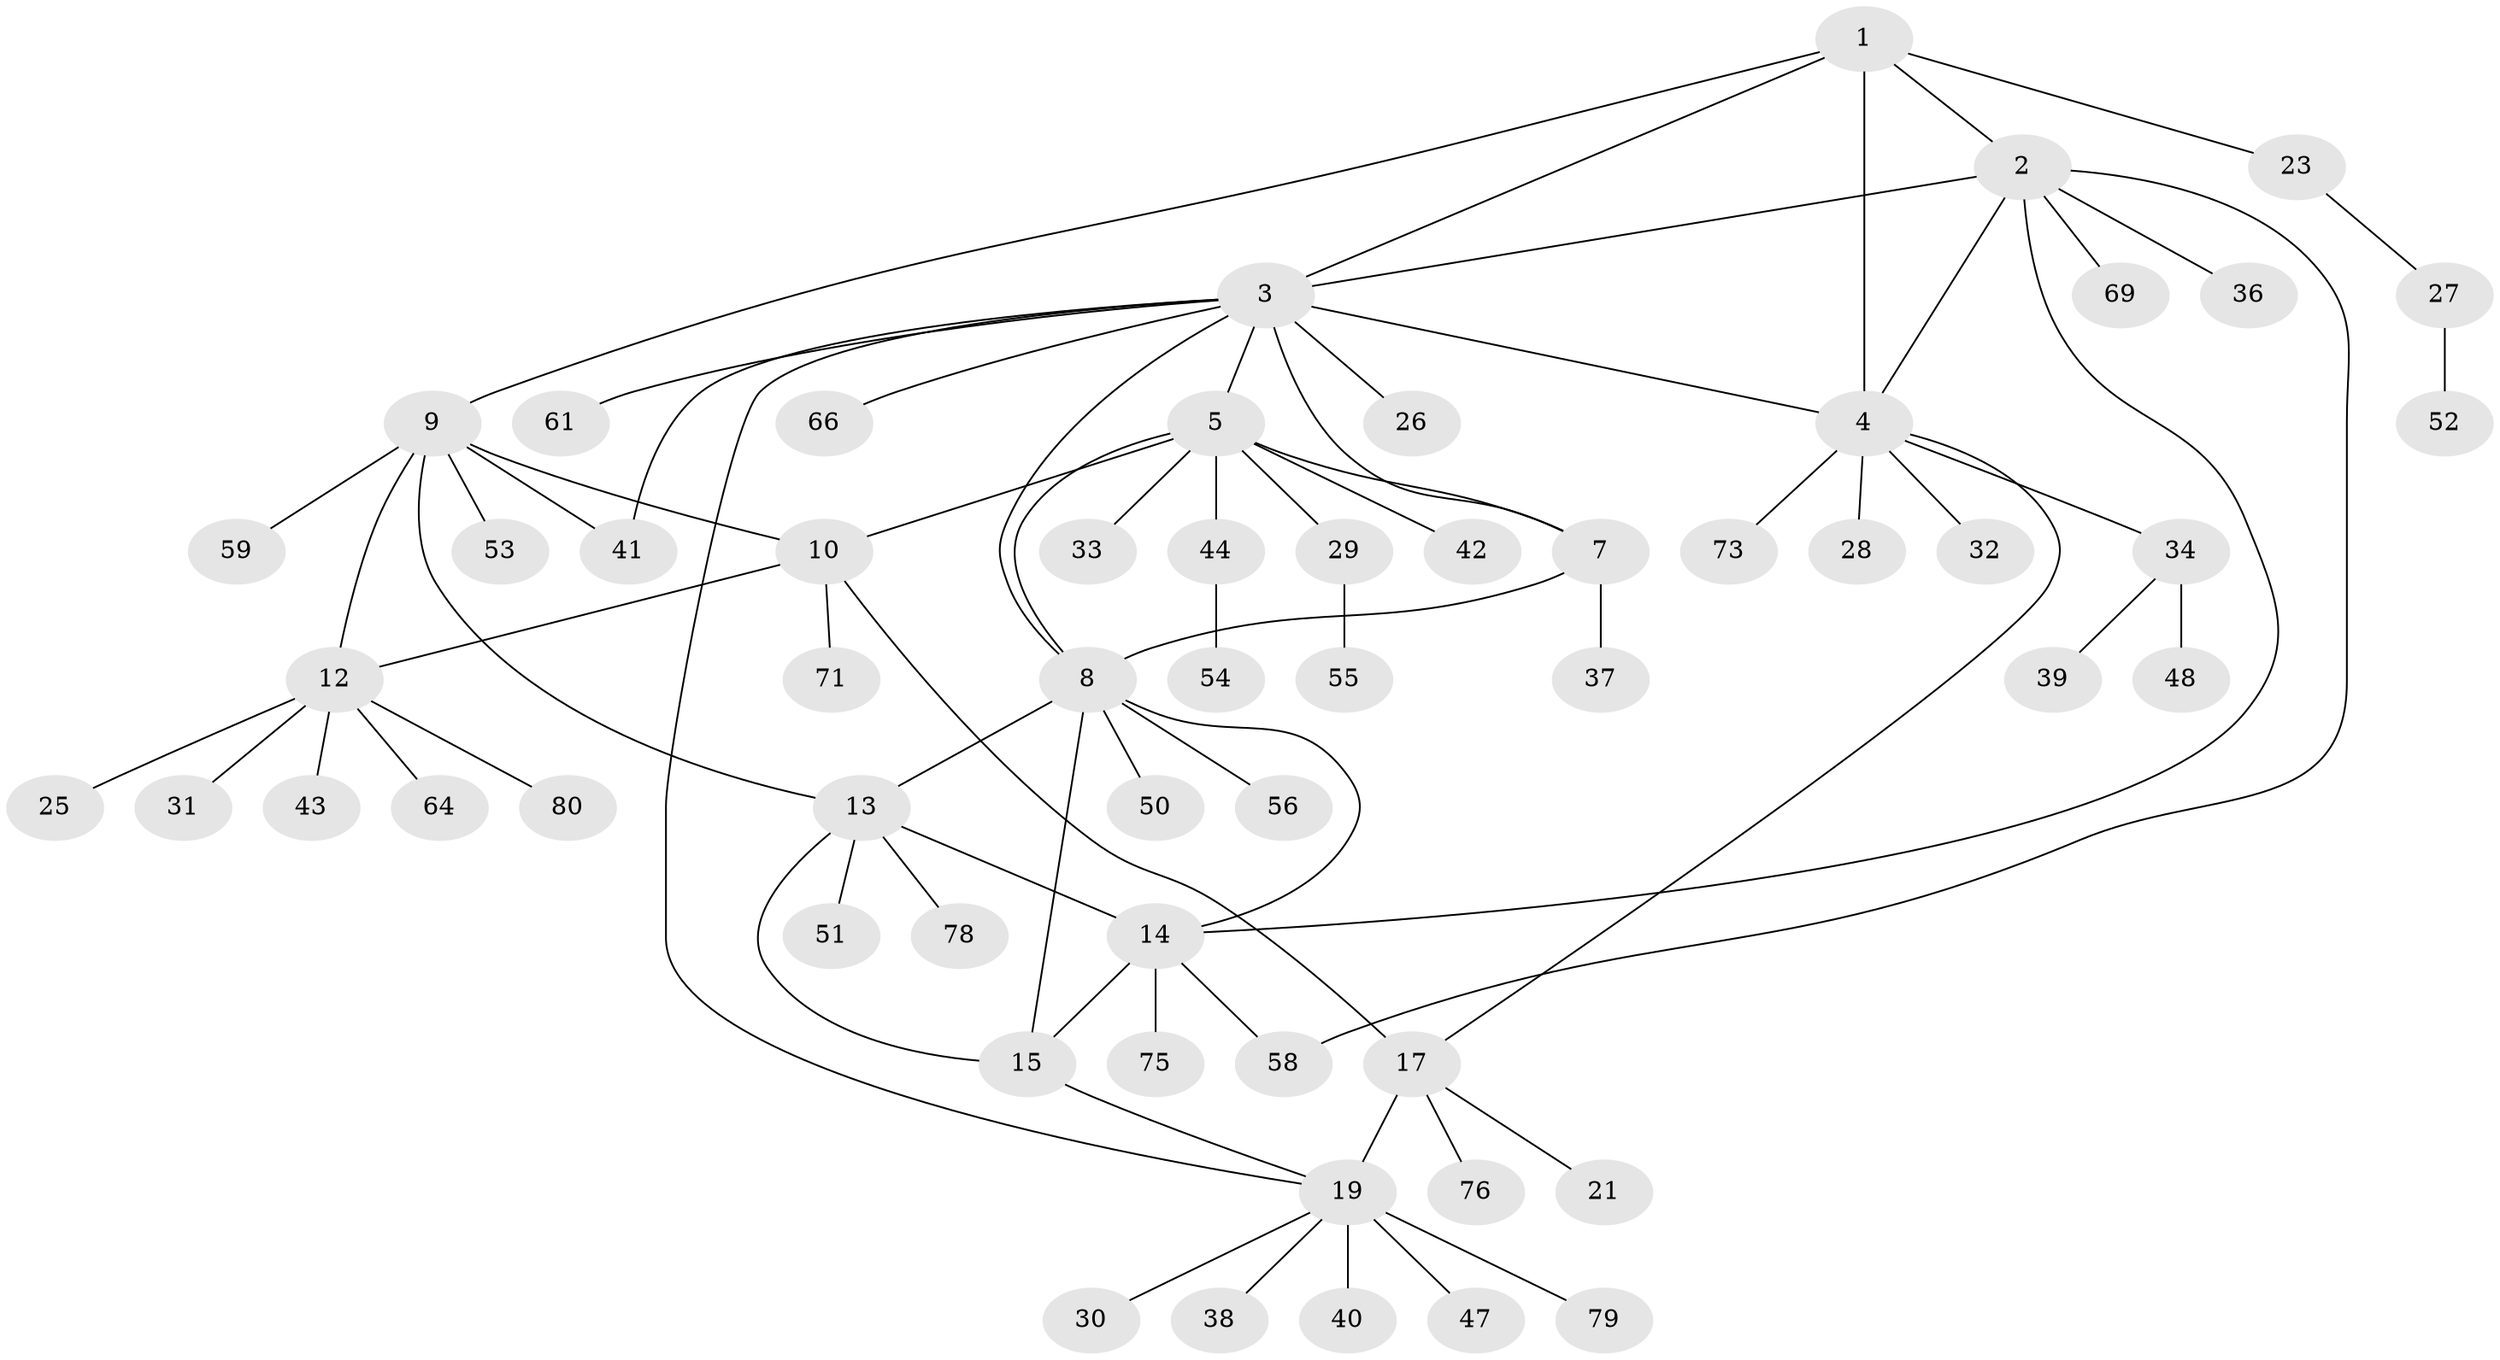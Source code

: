 // original degree distribution, {6: 0.0625, 8: 0.025, 4: 0.0375, 9: 0.025, 10: 0.0125, 5: 0.075, 7: 0.025, 1: 0.5625, 3: 0.0375, 2: 0.1375}
// Generated by graph-tools (version 1.1) at 2025/42/03/06/25 10:42:06]
// undirected, 58 vertices, 75 edges
graph export_dot {
graph [start="1"]
  node [color=gray90,style=filled];
  1 [super="+24"];
  2 [super="+68"];
  3 [super="+6"];
  4 [super="+22"];
  5 [super="+72"];
  7 [super="+60"];
  8 [super="+16"];
  9 [super="+11"];
  10;
  12 [super="+49"];
  13 [super="+45"];
  14 [super="+77"];
  15;
  17 [super="+18"];
  19 [super="+20"];
  21;
  23 [super="+62"];
  25;
  26;
  27 [super="+46"];
  28;
  29 [super="+74"];
  30 [super="+65"];
  31;
  32;
  33;
  34 [super="+35"];
  36;
  37;
  38;
  39;
  40;
  41;
  42;
  43;
  44;
  47;
  48;
  50;
  51;
  52;
  53;
  54;
  55;
  56 [super="+57"];
  58 [super="+63"];
  59 [super="+70"];
  61 [super="+67"];
  64;
  66;
  69;
  71;
  73;
  75;
  76;
  78;
  79;
  80;
  1 -- 2;
  1 -- 3;
  1 -- 4;
  1 -- 9;
  1 -- 23;
  2 -- 3;
  2 -- 4;
  2 -- 14;
  2 -- 36;
  2 -- 58;
  2 -- 69;
  3 -- 4 [weight=2];
  3 -- 66;
  3 -- 5;
  3 -- 7;
  3 -- 8;
  3 -- 41;
  3 -- 19;
  3 -- 26;
  3 -- 61;
  4 -- 34;
  4 -- 17;
  4 -- 32;
  4 -- 73;
  4 -- 28;
  5 -- 7;
  5 -- 8;
  5 -- 10;
  5 -- 29;
  5 -- 33;
  5 -- 42;
  5 -- 44;
  7 -- 8;
  7 -- 37;
  8 -- 50;
  8 -- 56;
  8 -- 13;
  8 -- 14;
  8 -- 15;
  9 -- 10 [weight=2];
  9 -- 12 [weight=2];
  9 -- 53;
  9 -- 59;
  9 -- 13;
  9 -- 41;
  10 -- 12;
  10 -- 71;
  10 -- 17;
  12 -- 25;
  12 -- 31;
  12 -- 43;
  12 -- 64;
  12 -- 80;
  13 -- 14;
  13 -- 15;
  13 -- 51;
  13 -- 78;
  14 -- 15;
  14 -- 75;
  14 -- 58;
  15 -- 19;
  17 -- 19 [weight=4];
  17 -- 21;
  17 -- 76;
  19 -- 79;
  19 -- 38;
  19 -- 40;
  19 -- 47;
  19 -- 30;
  23 -- 27;
  27 -- 52;
  29 -- 55;
  34 -- 48;
  34 -- 39;
  44 -- 54;
}
